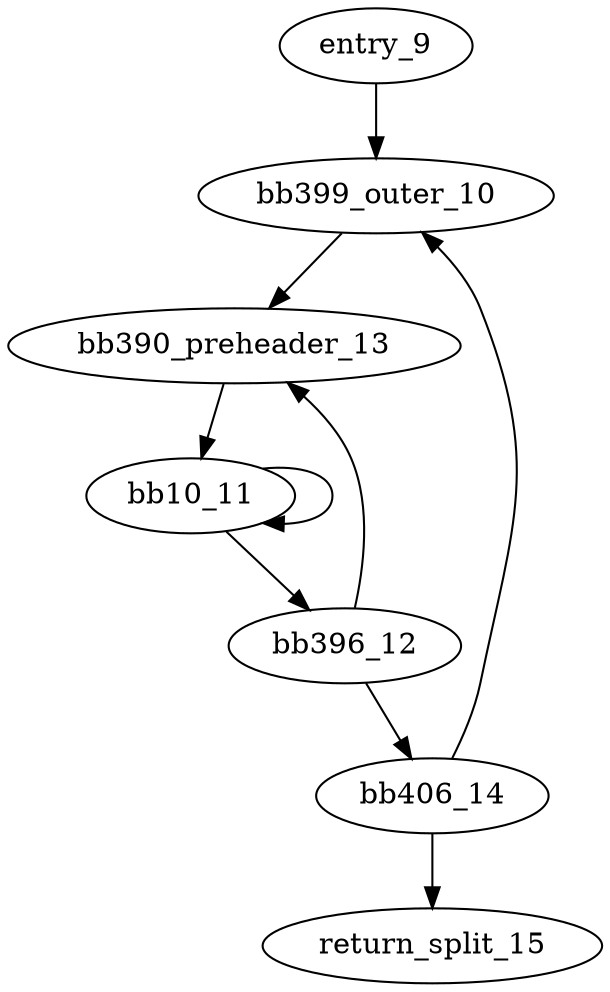 digraph G {
entry_9->bb399_outer_10
bb399_outer_10->bb390_preheader_13
bb10_11->bb10_11
bb10_11->bb396_12
bb396_12->bb390_preheader_13
bb396_12->bb406_14
bb390_preheader_13->bb10_11
bb406_14->bb399_outer_10
bb406_14->return_split_15
}